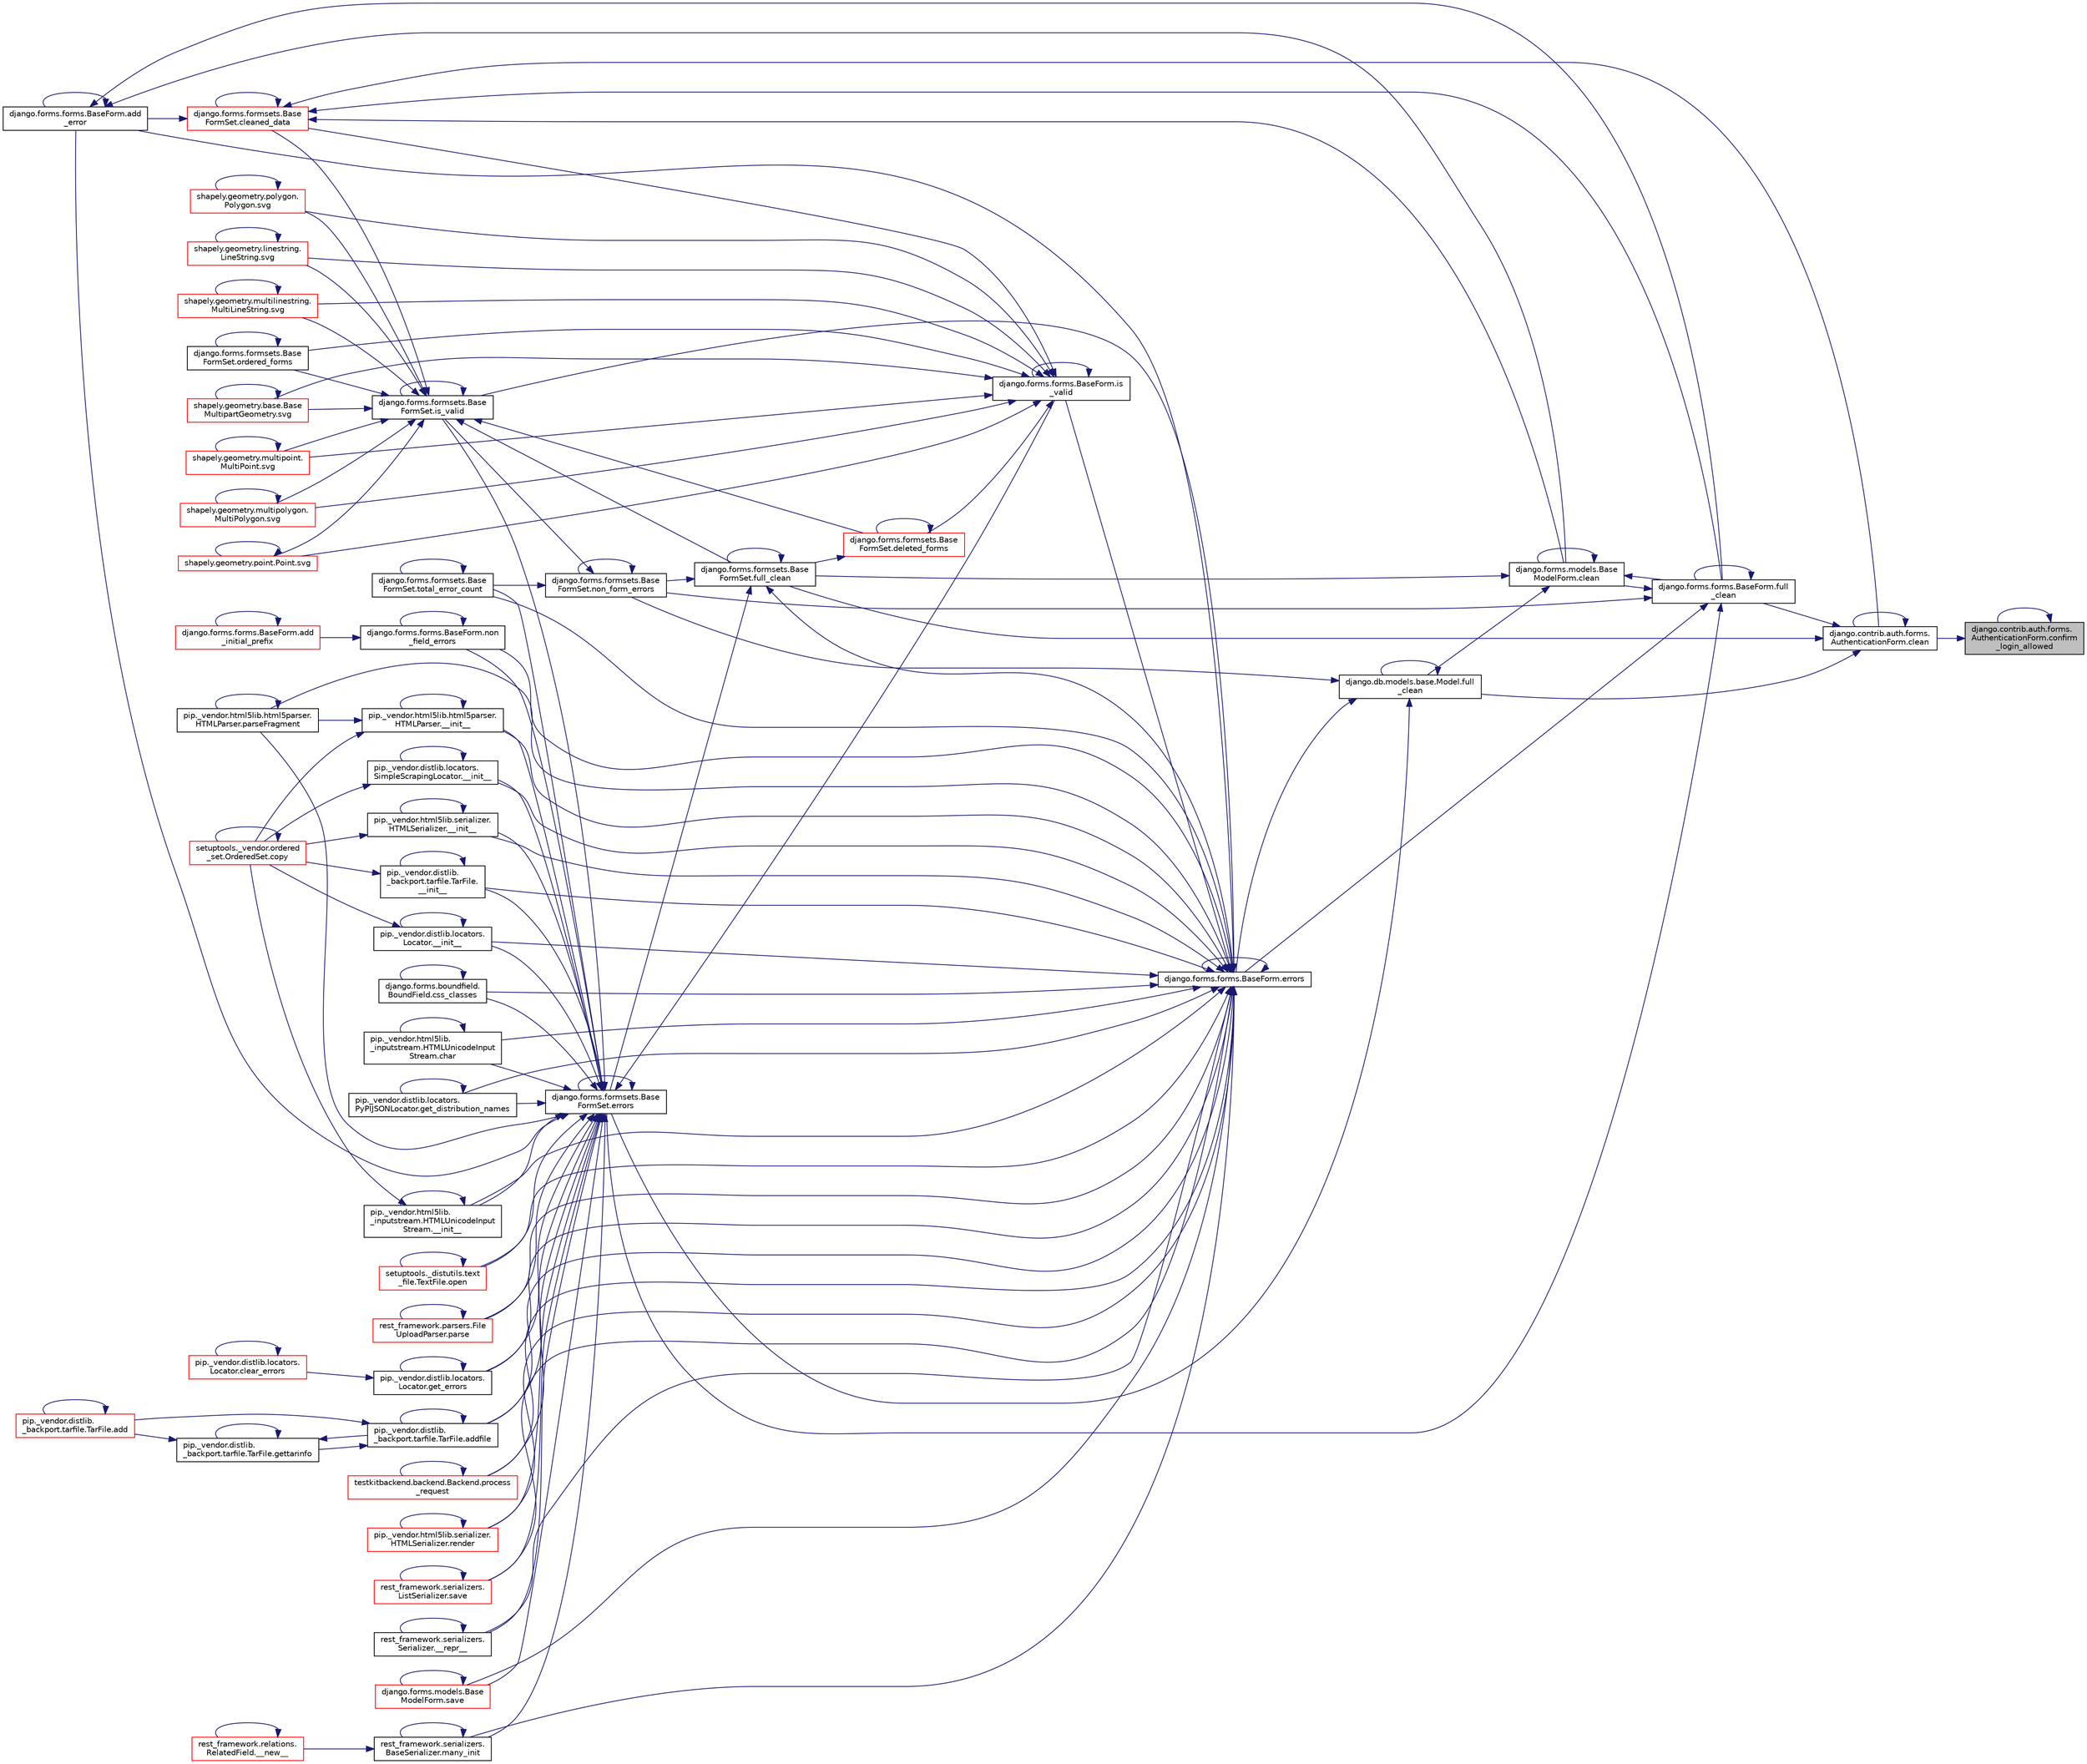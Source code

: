 digraph "django.contrib.auth.forms.AuthenticationForm.confirm_login_allowed"
{
 // LATEX_PDF_SIZE
  edge [fontname="Helvetica",fontsize="10",labelfontname="Helvetica",labelfontsize="10"];
  node [fontname="Helvetica",fontsize="10",shape=record];
  rankdir="RL";
  Node1 [label="django.contrib.auth.forms.\lAuthenticationForm.confirm\l_login_allowed",height=0.2,width=0.4,color="black", fillcolor="grey75", style="filled", fontcolor="black",tooltip=" "];
  Node1 -> Node2 [dir="back",color="midnightblue",fontsize="10",style="solid",fontname="Helvetica"];
  Node2 [label="django.contrib.auth.forms.\lAuthenticationForm.clean",height=0.2,width=0.4,color="black", fillcolor="white", style="filled",URL="$d3/d34/classdjango_1_1contrib_1_1auth_1_1forms_1_1_authentication_form.html#a7582ce605c846d85757b967f54ebbb3b",tooltip=" "];
  Node2 -> Node2 [dir="back",color="midnightblue",fontsize="10",style="solid",fontname="Helvetica"];
  Node2 -> Node3 [dir="back",color="midnightblue",fontsize="10",style="solid",fontname="Helvetica"];
  Node3 [label="django.forms.forms.BaseForm.full\l_clean",height=0.2,width=0.4,color="black", fillcolor="white", style="filled",URL="$d8/d44/classdjango_1_1forms_1_1forms_1_1_base_form.html#acb359d947a031d78659b4d55addd67fc",tooltip=" "];
  Node3 -> Node4 [dir="back",color="midnightblue",fontsize="10",style="solid",fontname="Helvetica"];
  Node4 [label="django.forms.models.Base\lModelForm.clean",height=0.2,width=0.4,color="black", fillcolor="white", style="filled",URL="$d8/dd8/classdjango_1_1forms_1_1models_1_1_base_model_form.html#abbcddac6d29c87ce3f49fba983f5df0a",tooltip=" "];
  Node4 -> Node4 [dir="back",color="midnightblue",fontsize="10",style="solid",fontname="Helvetica"];
  Node4 -> Node3 [dir="back",color="midnightblue",fontsize="10",style="solid",fontname="Helvetica"];
  Node4 -> Node5 [dir="back",color="midnightblue",fontsize="10",style="solid",fontname="Helvetica"];
  Node5 [label="django.forms.formsets.Base\lFormSet.full_clean",height=0.2,width=0.4,color="black", fillcolor="white", style="filled",URL="$d5/d7f/classdjango_1_1forms_1_1formsets_1_1_base_form_set.html#ab85a836f8efaf3f794e9c34d427967f7",tooltip=" "];
  Node5 -> Node6 [dir="back",color="midnightblue",fontsize="10",style="solid",fontname="Helvetica"];
  Node6 [label="django.forms.forms.BaseForm.errors",height=0.2,width=0.4,color="black", fillcolor="white", style="filled",URL="$d8/d44/classdjango_1_1forms_1_1forms_1_1_base_form.html#ad1f2f603258fa86762632a8c17fe5aa8",tooltip=" "];
  Node6 -> Node7 [dir="back",color="midnightblue",fontsize="10",style="solid",fontname="Helvetica"];
  Node7 [label="pip._vendor.html5lib.serializer.\lHTMLSerializer.__init__",height=0.2,width=0.4,color="black", fillcolor="white", style="filled",URL="$d1/d17/classpip_1_1__vendor_1_1html5lib_1_1serializer_1_1_h_t_m_l_serializer.html#ae1f820664d0ba0b48b7b321577f1e996",tooltip=" "];
  Node7 -> Node7 [dir="back",color="midnightblue",fontsize="10",style="solid",fontname="Helvetica"];
  Node7 -> Node8 [dir="back",color="midnightblue",fontsize="10",style="solid",fontname="Helvetica"];
  Node8 [label="setuptools._vendor.ordered\l_set.OrderedSet.copy",height=0.2,width=0.4,color="red", fillcolor="white", style="filled",URL="$d0/d40/classsetuptools_1_1__vendor_1_1ordered__set_1_1_ordered_set.html#a84224c403039b9dac5d2794d85073053",tooltip=" "];
  Node8 -> Node8 [dir="back",color="midnightblue",fontsize="10",style="solid",fontname="Helvetica"];
  Node6 -> Node348 [dir="back",color="midnightblue",fontsize="10",style="solid",fontname="Helvetica"];
  Node348 [label="pip._vendor.distlib.\l_backport.tarfile.TarFile.\l__init__",height=0.2,width=0.4,color="black", fillcolor="white", style="filled",URL="$d7/d1d/classpip_1_1__vendor_1_1distlib_1_1__backport_1_1tarfile_1_1_tar_file.html#a1dda6d9be63b3ae8186ae388015c11ff",tooltip=" "];
  Node348 -> Node348 [dir="back",color="midnightblue",fontsize="10",style="solid",fontname="Helvetica"];
  Node348 -> Node8 [dir="back",color="midnightblue",fontsize="10",style="solid",fontname="Helvetica"];
  Node6 -> Node349 [dir="back",color="midnightblue",fontsize="10",style="solid",fontname="Helvetica"];
  Node349 [label="pip._vendor.distlib.locators.\lLocator.__init__",height=0.2,width=0.4,color="black", fillcolor="white", style="filled",URL="$df/dda/classpip_1_1__vendor_1_1distlib_1_1locators_1_1_locator.html#af37665238a4ad058e6b2e4d6b77d0ffc",tooltip=" "];
  Node349 -> Node349 [dir="back",color="midnightblue",fontsize="10",style="solid",fontname="Helvetica"];
  Node349 -> Node8 [dir="back",color="midnightblue",fontsize="10",style="solid",fontname="Helvetica"];
  Node6 -> Node84 [dir="back",color="midnightblue",fontsize="10",style="solid",fontname="Helvetica"];
  Node84 [label="pip._vendor.html5lib.\l_inputstream.HTMLUnicodeInput\lStream.__init__",height=0.2,width=0.4,color="black", fillcolor="white", style="filled",URL="$de/dab/classpip_1_1__vendor_1_1html5lib_1_1__inputstream_1_1_h_t_m_l_unicode_input_stream.html#aae329b9a8ec6d32fbe6de851cf40357c",tooltip=" "];
  Node84 -> Node84 [dir="back",color="midnightblue",fontsize="10",style="solid",fontname="Helvetica"];
  Node84 -> Node8 [dir="back",color="midnightblue",fontsize="10",style="solid",fontname="Helvetica"];
  Node6 -> Node86 [dir="back",color="midnightblue",fontsize="10",style="solid",fontname="Helvetica"];
  Node86 [label="pip._vendor.html5lib.html5parser.\lHTMLParser.__init__",height=0.2,width=0.4,color="black", fillcolor="white", style="filled",URL="$dd/dcc/classpip_1_1__vendor_1_1html5lib_1_1html5parser_1_1_h_t_m_l_parser.html#ad9b0cd5d2f6a8f940f4efc6b6124c9be",tooltip=" "];
  Node86 -> Node86 [dir="back",color="midnightblue",fontsize="10",style="solid",fontname="Helvetica"];
  Node86 -> Node8 [dir="back",color="midnightblue",fontsize="10",style="solid",fontname="Helvetica"];
  Node86 -> Node87 [dir="back",color="midnightblue",fontsize="10",style="solid",fontname="Helvetica"];
  Node87 [label="pip._vendor.html5lib.html5parser.\lHTMLParser.parseFragment",height=0.2,width=0.4,color="black", fillcolor="white", style="filled",URL="$dd/dcc/classpip_1_1__vendor_1_1html5lib_1_1html5parser_1_1_h_t_m_l_parser.html#af5e775b80cbddbdecc4cd2782c6eacca",tooltip=" "];
  Node87 -> Node87 [dir="back",color="midnightblue",fontsize="10",style="solid",fontname="Helvetica"];
  Node6 -> Node350 [dir="back",color="midnightblue",fontsize="10",style="solid",fontname="Helvetica"];
  Node350 [label="pip._vendor.distlib.locators.\lSimpleScrapingLocator.__init__",height=0.2,width=0.4,color="black", fillcolor="white", style="filled",URL="$d6/d82/classpip_1_1__vendor_1_1distlib_1_1locators_1_1_simple_scraping_locator.html#a7a4c50e47ae95046ff9f9da7aeb8a391",tooltip=" "];
  Node350 -> Node350 [dir="back",color="midnightblue",fontsize="10",style="solid",fontname="Helvetica"];
  Node350 -> Node8 [dir="back",color="midnightblue",fontsize="10",style="solid",fontname="Helvetica"];
  Node6 -> Node351 [dir="back",color="midnightblue",fontsize="10",style="solid",fontname="Helvetica"];
  Node351 [label="rest_framework.serializers.\lSerializer.__repr__",height=0.2,width=0.4,color="black", fillcolor="white", style="filled",URL="$de/daf/classrest__framework_1_1serializers_1_1_serializer.html#aa4601d5e8fecc97212d2f753b9c44cc7",tooltip=" "];
  Node351 -> Node351 [dir="back",color="midnightblue",fontsize="10",style="solid",fontname="Helvetica"];
  Node6 -> Node352 [dir="back",color="midnightblue",fontsize="10",style="solid",fontname="Helvetica"];
  Node352 [label="django.forms.forms.BaseForm.add\l_error",height=0.2,width=0.4,color="black", fillcolor="white", style="filled",URL="$d8/d44/classdjango_1_1forms_1_1forms_1_1_base_form.html#acf2237ac07f8871141489ce1ae752f76",tooltip=" "];
  Node352 -> Node352 [dir="back",color="midnightblue",fontsize="10",style="solid",fontname="Helvetica"];
  Node352 -> Node4 [dir="back",color="midnightblue",fontsize="10",style="solid",fontname="Helvetica"];
  Node352 -> Node3 [dir="back",color="midnightblue",fontsize="10",style="solid",fontname="Helvetica"];
  Node6 -> Node353 [dir="back",color="midnightblue",fontsize="10",style="solid",fontname="Helvetica"];
  Node353 [label="pip._vendor.distlib.\l_backport.tarfile.TarFile.addfile",height=0.2,width=0.4,color="black", fillcolor="white", style="filled",URL="$d7/d1d/classpip_1_1__vendor_1_1distlib_1_1__backport_1_1tarfile_1_1_tar_file.html#a9f460122e2a988ec31b0e1a7a2d18244",tooltip=" "];
  Node353 -> Node71 [dir="back",color="midnightblue",fontsize="10",style="solid",fontname="Helvetica"];
  Node71 [label="pip._vendor.distlib.\l_backport.tarfile.TarFile.add",height=0.2,width=0.4,color="red", fillcolor="white", style="filled",URL="$d7/d1d/classpip_1_1__vendor_1_1distlib_1_1__backport_1_1tarfile_1_1_tar_file.html#a79067a66314d66032cb43144c54355a2",tooltip=" "];
  Node71 -> Node71 [dir="back",color="midnightblue",fontsize="10",style="solid",fontname="Helvetica"];
  Node353 -> Node353 [dir="back",color="midnightblue",fontsize="10",style="solid",fontname="Helvetica"];
  Node353 -> Node354 [dir="back",color="midnightblue",fontsize="10",style="solid",fontname="Helvetica"];
  Node354 [label="pip._vendor.distlib.\l_backport.tarfile.TarFile.gettarinfo",height=0.2,width=0.4,color="black", fillcolor="white", style="filled",URL="$d7/d1d/classpip_1_1__vendor_1_1distlib_1_1__backport_1_1tarfile_1_1_tar_file.html#aa64c5b98909e7c3064cbb52e5025794e",tooltip=" "];
  Node354 -> Node71 [dir="back",color="midnightblue",fontsize="10",style="solid",fontname="Helvetica"];
  Node354 -> Node353 [dir="back",color="midnightblue",fontsize="10",style="solid",fontname="Helvetica"];
  Node354 -> Node354 [dir="back",color="midnightblue",fontsize="10",style="solid",fontname="Helvetica"];
  Node6 -> Node355 [dir="back",color="midnightblue",fontsize="10",style="solid",fontname="Helvetica"];
  Node355 [label="pip._vendor.html5lib.\l_inputstream.HTMLUnicodeInput\lStream.char",height=0.2,width=0.4,color="black", fillcolor="white", style="filled",URL="$de/dab/classpip_1_1__vendor_1_1html5lib_1_1__inputstream_1_1_h_t_m_l_unicode_input_stream.html#a6078d7bf2b9ee2304ba083f762440a83",tooltip=" "];
  Node355 -> Node355 [dir="back",color="midnightblue",fontsize="10",style="solid",fontname="Helvetica"];
  Node6 -> Node356 [dir="back",color="midnightblue",fontsize="10",style="solid",fontname="Helvetica"];
  Node356 [label="django.forms.boundfield.\lBoundField.css_classes",height=0.2,width=0.4,color="black", fillcolor="white", style="filled",URL="$da/d92/classdjango_1_1forms_1_1boundfield_1_1_bound_field.html#a957299f7e1f8b9f554188b9b670d0426",tooltip=" "];
  Node356 -> Node356 [dir="back",color="midnightblue",fontsize="10",style="solid",fontname="Helvetica"];
  Node6 -> Node6 [dir="back",color="midnightblue",fontsize="10",style="solid",fontname="Helvetica"];
  Node6 -> Node357 [dir="back",color="midnightblue",fontsize="10",style="solid",fontname="Helvetica"];
  Node357 [label="pip._vendor.distlib.locators.\lPyPIJSONLocator.get_distribution_names",height=0.2,width=0.4,color="black", fillcolor="white", style="filled",URL="$d1/d11/classpip_1_1__vendor_1_1distlib_1_1locators_1_1_py_p_i_j_s_o_n_locator.html#a2a74400546b1af992cc79ae780c014d9",tooltip=" "];
  Node357 -> Node357 [dir="back",color="midnightblue",fontsize="10",style="solid",fontname="Helvetica"];
  Node6 -> Node358 [dir="back",color="midnightblue",fontsize="10",style="solid",fontname="Helvetica"];
  Node358 [label="pip._vendor.distlib.locators.\lLocator.get_errors",height=0.2,width=0.4,color="black", fillcolor="white", style="filled",URL="$df/dda/classpip_1_1__vendor_1_1distlib_1_1locators_1_1_locator.html#a001dcda572c307fbc81dc17c1056df8a",tooltip=" "];
  Node358 -> Node359 [dir="back",color="midnightblue",fontsize="10",style="solid",fontname="Helvetica"];
  Node359 [label="pip._vendor.distlib.locators.\lLocator.clear_errors",height=0.2,width=0.4,color="red", fillcolor="white", style="filled",URL="$df/dda/classpip_1_1__vendor_1_1distlib_1_1locators_1_1_locator.html#a3d419a5885dcd829fd06b8230c8495e8",tooltip=" "];
  Node359 -> Node359 [dir="back",color="midnightblue",fontsize="10",style="solid",fontname="Helvetica"];
  Node358 -> Node358 [dir="back",color="midnightblue",fontsize="10",style="solid",fontname="Helvetica"];
  Node6 -> Node362 [dir="back",color="midnightblue",fontsize="10",style="solid",fontname="Helvetica"];
  Node362 [label="django.forms.forms.BaseForm.is\l_valid",height=0.2,width=0.4,color="black", fillcolor="white", style="filled",URL="$d8/d44/classdjango_1_1forms_1_1forms_1_1_base_form.html#a372b23ad4096720b6f27077eab1b0b89",tooltip=" "];
  Node362 -> Node363 [dir="back",color="midnightblue",fontsize="10",style="solid",fontname="Helvetica"];
  Node363 [label="django.forms.formsets.Base\lFormSet.cleaned_data",height=0.2,width=0.4,color="red", fillcolor="white", style="filled",URL="$d5/d7f/classdjango_1_1forms_1_1formsets_1_1_base_form_set.html#aa38b8e30dcee162b6d31447ab61d43fc",tooltip=" "];
  Node363 -> Node352 [dir="back",color="midnightblue",fontsize="10",style="solid",fontname="Helvetica"];
  Node363 -> Node2 [dir="back",color="midnightblue",fontsize="10",style="solid",fontname="Helvetica"];
  Node363 -> Node4 [dir="back",color="midnightblue",fontsize="10",style="solid",fontname="Helvetica"];
  Node363 -> Node363 [dir="back",color="midnightblue",fontsize="10",style="solid",fontname="Helvetica"];
  Node363 -> Node3 [dir="back",color="midnightblue",fontsize="10",style="solid",fontname="Helvetica"];
  Node362 -> Node372 [dir="back",color="midnightblue",fontsize="10",style="solid",fontname="Helvetica"];
  Node372 [label="django.forms.formsets.Base\lFormSet.deleted_forms",height=0.2,width=0.4,color="red", fillcolor="white", style="filled",URL="$d5/d7f/classdjango_1_1forms_1_1formsets_1_1_base_form_set.html#a83a631f99dd905ea879d33b0675bc55a",tooltip=" "];
  Node372 -> Node372 [dir="back",color="midnightblue",fontsize="10",style="solid",fontname="Helvetica"];
  Node372 -> Node5 [dir="back",color="midnightblue",fontsize="10",style="solid",fontname="Helvetica"];
  Node362 -> Node362 [dir="back",color="midnightblue",fontsize="10",style="solid",fontname="Helvetica"];
  Node362 -> Node373 [dir="back",color="midnightblue",fontsize="10",style="solid",fontname="Helvetica"];
  Node373 [label="django.forms.formsets.Base\lFormSet.ordered_forms",height=0.2,width=0.4,color="black", fillcolor="white", style="filled",URL="$d5/d7f/classdjango_1_1forms_1_1formsets_1_1_base_form_set.html#a91c44cf8c2c33e9317d96b70ada86fc1",tooltip=" "];
  Node373 -> Node373 [dir="back",color="midnightblue",fontsize="10",style="solid",fontname="Helvetica"];
  Node362 -> Node374 [dir="back",color="midnightblue",fontsize="10",style="solid",fontname="Helvetica"];
  Node374 [label="shapely.geometry.base.Base\lMultipartGeometry.svg",height=0.2,width=0.4,color="red", fillcolor="white", style="filled",URL="$df/d4a/classshapely_1_1geometry_1_1base_1_1_base_multipart_geometry.html#ab3c5d23883fb6e2ca4a08827f3daed09",tooltip=" "];
  Node374 -> Node374 [dir="back",color="midnightblue",fontsize="10",style="solid",fontname="Helvetica"];
  Node362 -> Node376 [dir="back",color="midnightblue",fontsize="10",style="solid",fontname="Helvetica"];
  Node376 [label="shapely.geometry.multipoint.\lMultiPoint.svg",height=0.2,width=0.4,color="red", fillcolor="white", style="filled",URL="$d2/dbf/classshapely_1_1geometry_1_1multipoint_1_1_multi_point.html#a81b9a82bf73bbb4ce8e9f0be3958f25b",tooltip=" "];
  Node376 -> Node376 [dir="back",color="midnightblue",fontsize="10",style="solid",fontname="Helvetica"];
  Node362 -> Node377 [dir="back",color="midnightblue",fontsize="10",style="solid",fontname="Helvetica"];
  Node377 [label="shapely.geometry.multipolygon.\lMultiPolygon.svg",height=0.2,width=0.4,color="red", fillcolor="white", style="filled",URL="$dd/dfe/classshapely_1_1geometry_1_1multipolygon_1_1_multi_polygon.html#ae43c7abeb3ed27118443ed8d3bad2cd9",tooltip=" "];
  Node377 -> Node377 [dir="back",color="midnightblue",fontsize="10",style="solid",fontname="Helvetica"];
  Node362 -> Node378 [dir="back",color="midnightblue",fontsize="10",style="solid",fontname="Helvetica"];
  Node378 [label="shapely.geometry.point.Point.svg",height=0.2,width=0.4,color="red", fillcolor="white", style="filled",URL="$df/d60/classshapely_1_1geometry_1_1point_1_1_point.html#ad33001692547747e651e573029db3a74",tooltip=" "];
  Node378 -> Node378 [dir="back",color="midnightblue",fontsize="10",style="solid",fontname="Helvetica"];
  Node362 -> Node379 [dir="back",color="midnightblue",fontsize="10",style="solid",fontname="Helvetica"];
  Node379 [label="shapely.geometry.polygon.\lPolygon.svg",height=0.2,width=0.4,color="red", fillcolor="white", style="filled",URL="$da/d80/classshapely_1_1geometry_1_1polygon_1_1_polygon.html#a75c7940bc237d466e847661bd41ce361",tooltip=" "];
  Node379 -> Node379 [dir="back",color="midnightblue",fontsize="10",style="solid",fontname="Helvetica"];
  Node362 -> Node380 [dir="back",color="midnightblue",fontsize="10",style="solid",fontname="Helvetica"];
  Node380 [label="shapely.geometry.linestring.\lLineString.svg",height=0.2,width=0.4,color="red", fillcolor="white", style="filled",URL="$df/dda/classshapely_1_1geometry_1_1linestring_1_1_line_string.html#a38067815f5f8f52eec8b27706f56f988",tooltip=" "];
  Node380 -> Node380 [dir="back",color="midnightblue",fontsize="10",style="solid",fontname="Helvetica"];
  Node362 -> Node381 [dir="back",color="midnightblue",fontsize="10",style="solid",fontname="Helvetica"];
  Node381 [label="shapely.geometry.multilinestring.\lMultiLineString.svg",height=0.2,width=0.4,color="red", fillcolor="white", style="filled",URL="$d8/d6a/classshapely_1_1geometry_1_1multilinestring_1_1_multi_line_string.html#a7bcaf61993c822ec4a50e82e7cecc2ea",tooltip=" "];
  Node381 -> Node381 [dir="back",color="midnightblue",fontsize="10",style="solid",fontname="Helvetica"];
  Node6 -> Node382 [dir="back",color="midnightblue",fontsize="10",style="solid",fontname="Helvetica"];
  Node382 [label="django.forms.formsets.Base\lFormSet.is_valid",height=0.2,width=0.4,color="black", fillcolor="white", style="filled",URL="$d5/d7f/classdjango_1_1forms_1_1formsets_1_1_base_form_set.html#ac556f386c1300678a3d58cbe8e9c7bef",tooltip=" "];
  Node382 -> Node363 [dir="back",color="midnightblue",fontsize="10",style="solid",fontname="Helvetica"];
  Node382 -> Node372 [dir="back",color="midnightblue",fontsize="10",style="solid",fontname="Helvetica"];
  Node382 -> Node5 [dir="back",color="midnightblue",fontsize="10",style="solid",fontname="Helvetica"];
  Node382 -> Node382 [dir="back",color="midnightblue",fontsize="10",style="solid",fontname="Helvetica"];
  Node382 -> Node373 [dir="back",color="midnightblue",fontsize="10",style="solid",fontname="Helvetica"];
  Node382 -> Node374 [dir="back",color="midnightblue",fontsize="10",style="solid",fontname="Helvetica"];
  Node382 -> Node376 [dir="back",color="midnightblue",fontsize="10",style="solid",fontname="Helvetica"];
  Node382 -> Node377 [dir="back",color="midnightblue",fontsize="10",style="solid",fontname="Helvetica"];
  Node382 -> Node378 [dir="back",color="midnightblue",fontsize="10",style="solid",fontname="Helvetica"];
  Node382 -> Node379 [dir="back",color="midnightblue",fontsize="10",style="solid",fontname="Helvetica"];
  Node382 -> Node380 [dir="back",color="midnightblue",fontsize="10",style="solid",fontname="Helvetica"];
  Node382 -> Node381 [dir="back",color="midnightblue",fontsize="10",style="solid",fontname="Helvetica"];
  Node6 -> Node194 [dir="back",color="midnightblue",fontsize="10",style="solid",fontname="Helvetica"];
  Node194 [label="rest_framework.serializers.\lBaseSerializer.many_init",height=0.2,width=0.4,color="black", fillcolor="white", style="filled",URL="$d9/de7/classrest__framework_1_1serializers_1_1_base_serializer.html#aa66062b6866b3306c40d310e19b25971",tooltip=" "];
  Node194 -> Node195 [dir="back",color="midnightblue",fontsize="10",style="solid",fontname="Helvetica"];
  Node195 [label="rest_framework.relations.\lRelatedField.__new__",height=0.2,width=0.4,color="red", fillcolor="white", style="filled",URL="$d4/d5c/classrest__framework_1_1relations_1_1_related_field.html#a9c0045d2dbd9499413a1f48f03f74d1a",tooltip=" "];
  Node195 -> Node195 [dir="back",color="midnightblue",fontsize="10",style="solid",fontname="Helvetica"];
  Node194 -> Node194 [dir="back",color="midnightblue",fontsize="10",style="solid",fontname="Helvetica"];
  Node6 -> Node383 [dir="back",color="midnightblue",fontsize="10",style="solid",fontname="Helvetica"];
  Node383 [label="django.forms.forms.BaseForm.non\l_field_errors",height=0.2,width=0.4,color="black", fillcolor="white", style="filled",URL="$d8/d44/classdjango_1_1forms_1_1forms_1_1_base_form.html#abc61a5de1f1fc6a524d021877d2cb332",tooltip=" "];
  Node383 -> Node384 [dir="back",color="midnightblue",fontsize="10",style="solid",fontname="Helvetica"];
  Node384 [label="django.forms.forms.BaseForm.add\l_initial_prefix",height=0.2,width=0.4,color="red", fillcolor="white", style="filled",URL="$d8/d44/classdjango_1_1forms_1_1forms_1_1_base_form.html#abddd2ba75710301e26f64a914778cdc6",tooltip=" "];
  Node384 -> Node384 [dir="back",color="midnightblue",fontsize="10",style="solid",fontname="Helvetica"];
  Node383 -> Node383 [dir="back",color="midnightblue",fontsize="10",style="solid",fontname="Helvetica"];
  Node6 -> Node386 [dir="back",color="midnightblue",fontsize="10",style="solid",fontname="Helvetica"];
  Node386 [label="setuptools._distutils.text\l_file.TextFile.open",height=0.2,width=0.4,color="red", fillcolor="white", style="filled",URL="$da/d41/classsetuptools_1_1__distutils_1_1text__file_1_1_text_file.html#ae603687e438433de3b47c9fc729c2f29",tooltip=" "];
  Node386 -> Node386 [dir="back",color="midnightblue",fontsize="10",style="solid",fontname="Helvetica"];
  Node6 -> Node389 [dir="back",color="midnightblue",fontsize="10",style="solid",fontname="Helvetica"];
  Node389 [label="rest_framework.parsers.File\lUploadParser.parse",height=0.2,width=0.4,color="red", fillcolor="white", style="filled",URL="$d5/d4e/classrest__framework_1_1parsers_1_1_file_upload_parser.html#ad1e3e1c76e8130e42f5d8c93ccfebeb9",tooltip=" "];
  Node389 -> Node389 [dir="back",color="midnightblue",fontsize="10",style="solid",fontname="Helvetica"];
  Node6 -> Node87 [dir="back",color="midnightblue",fontsize="10",style="solid",fontname="Helvetica"];
  Node6 -> Node395 [dir="back",color="midnightblue",fontsize="10",style="solid",fontname="Helvetica"];
  Node395 [label="testkitbackend.backend.Backend.process\l_request",height=0.2,width=0.4,color="red", fillcolor="white", style="filled",URL="$d3/d9c/classtestkitbackend_1_1backend_1_1_backend.html#a7e6c66d8e4b78ac0e0555fd95aa28703",tooltip=" "];
  Node395 -> Node395 [dir="back",color="midnightblue",fontsize="10",style="solid",fontname="Helvetica"];
  Node6 -> Node132 [dir="back",color="midnightblue",fontsize="10",style="solid",fontname="Helvetica"];
  Node132 [label="pip._vendor.html5lib.serializer.\lHTMLSerializer.render",height=0.2,width=0.4,color="red", fillcolor="white", style="filled",URL="$d1/d17/classpip_1_1__vendor_1_1html5lib_1_1serializer_1_1_h_t_m_l_serializer.html#a24277c42df8722ba57624ed6dcedc6ea",tooltip=" "];
  Node132 -> Node132 [dir="back",color="midnightblue",fontsize="10",style="solid",fontname="Helvetica"];
  Node6 -> Node203 [dir="back",color="midnightblue",fontsize="10",style="solid",fontname="Helvetica"];
  Node203 [label="rest_framework.serializers.\lListSerializer.save",height=0.2,width=0.4,color="red", fillcolor="white", style="filled",URL="$d9/dee/classrest__framework_1_1serializers_1_1_list_serializer.html#aae894406720700029ad7bfd9accd04dc",tooltip=" "];
  Node203 -> Node203 [dir="back",color="midnightblue",fontsize="10",style="solid",fontname="Helvetica"];
  Node6 -> Node397 [dir="back",color="midnightblue",fontsize="10",style="solid",fontname="Helvetica"];
  Node397 [label="django.forms.models.Base\lModelForm.save",height=0.2,width=0.4,color="red", fillcolor="white", style="filled",URL="$d8/dd8/classdjango_1_1forms_1_1models_1_1_base_model_form.html#ad74859e0ce221da998f157156a4c3450",tooltip=" "];
  Node397 -> Node397 [dir="back",color="midnightblue",fontsize="10",style="solid",fontname="Helvetica"];
  Node6 -> Node398 [dir="back",color="midnightblue",fontsize="10",style="solid",fontname="Helvetica"];
  Node398 [label="django.forms.formsets.Base\lFormSet.total_error_count",height=0.2,width=0.4,color="black", fillcolor="white", style="filled",URL="$d5/d7f/classdjango_1_1forms_1_1formsets_1_1_base_form_set.html#aa8768f079003eb89dac27d2580c01935",tooltip=" "];
  Node398 -> Node398 [dir="back",color="midnightblue",fontsize="10",style="solid",fontname="Helvetica"];
  Node5 -> Node347 [dir="back",color="midnightblue",fontsize="10",style="solid",fontname="Helvetica"];
  Node347 [label="django.forms.formsets.Base\lFormSet.errors",height=0.2,width=0.4,color="black", fillcolor="white", style="filled",URL="$d5/d7f/classdjango_1_1forms_1_1formsets_1_1_base_form_set.html#a3beee57c0d0f934ac19a621dfa83193c",tooltip=" "];
  Node347 -> Node7 [dir="back",color="midnightblue",fontsize="10",style="solid",fontname="Helvetica"];
  Node347 -> Node348 [dir="back",color="midnightblue",fontsize="10",style="solid",fontname="Helvetica"];
  Node347 -> Node349 [dir="back",color="midnightblue",fontsize="10",style="solid",fontname="Helvetica"];
  Node347 -> Node84 [dir="back",color="midnightblue",fontsize="10",style="solid",fontname="Helvetica"];
  Node347 -> Node86 [dir="back",color="midnightblue",fontsize="10",style="solid",fontname="Helvetica"];
  Node347 -> Node350 [dir="back",color="midnightblue",fontsize="10",style="solid",fontname="Helvetica"];
  Node347 -> Node351 [dir="back",color="midnightblue",fontsize="10",style="solid",fontname="Helvetica"];
  Node347 -> Node352 [dir="back",color="midnightblue",fontsize="10",style="solid",fontname="Helvetica"];
  Node347 -> Node353 [dir="back",color="midnightblue",fontsize="10",style="solid",fontname="Helvetica"];
  Node347 -> Node355 [dir="back",color="midnightblue",fontsize="10",style="solid",fontname="Helvetica"];
  Node347 -> Node356 [dir="back",color="midnightblue",fontsize="10",style="solid",fontname="Helvetica"];
  Node347 -> Node347 [dir="back",color="midnightblue",fontsize="10",style="solid",fontname="Helvetica"];
  Node347 -> Node357 [dir="back",color="midnightblue",fontsize="10",style="solid",fontname="Helvetica"];
  Node347 -> Node358 [dir="back",color="midnightblue",fontsize="10",style="solid",fontname="Helvetica"];
  Node347 -> Node362 [dir="back",color="midnightblue",fontsize="10",style="solid",fontname="Helvetica"];
  Node347 -> Node382 [dir="back",color="midnightblue",fontsize="10",style="solid",fontname="Helvetica"];
  Node347 -> Node194 [dir="back",color="midnightblue",fontsize="10",style="solid",fontname="Helvetica"];
  Node347 -> Node383 [dir="back",color="midnightblue",fontsize="10",style="solid",fontname="Helvetica"];
  Node347 -> Node386 [dir="back",color="midnightblue",fontsize="10",style="solid",fontname="Helvetica"];
  Node347 -> Node389 [dir="back",color="midnightblue",fontsize="10",style="solid",fontname="Helvetica"];
  Node347 -> Node87 [dir="back",color="midnightblue",fontsize="10",style="solid",fontname="Helvetica"];
  Node347 -> Node395 [dir="back",color="midnightblue",fontsize="10",style="solid",fontname="Helvetica"];
  Node347 -> Node132 [dir="back",color="midnightblue",fontsize="10",style="solid",fontname="Helvetica"];
  Node347 -> Node203 [dir="back",color="midnightblue",fontsize="10",style="solid",fontname="Helvetica"];
  Node347 -> Node397 [dir="back",color="midnightblue",fontsize="10",style="solid",fontname="Helvetica"];
  Node347 -> Node398 [dir="back",color="midnightblue",fontsize="10",style="solid",fontname="Helvetica"];
  Node5 -> Node5 [dir="back",color="midnightblue",fontsize="10",style="solid",fontname="Helvetica"];
  Node5 -> Node399 [dir="back",color="midnightblue",fontsize="10",style="solid",fontname="Helvetica"];
  Node399 [label="django.forms.formsets.Base\lFormSet.non_form_errors",height=0.2,width=0.4,color="black", fillcolor="white", style="filled",URL="$d5/d7f/classdjango_1_1forms_1_1formsets_1_1_base_form_set.html#a1d05547548a4662138e11e22e4795f52",tooltip=" "];
  Node399 -> Node382 [dir="back",color="midnightblue",fontsize="10",style="solid",fontname="Helvetica"];
  Node399 -> Node399 [dir="back",color="midnightblue",fontsize="10",style="solid",fontname="Helvetica"];
  Node399 -> Node398 [dir="back",color="midnightblue",fontsize="10",style="solid",fontname="Helvetica"];
  Node4 -> Node346 [dir="back",color="midnightblue",fontsize="10",style="solid",fontname="Helvetica"];
  Node346 [label="django.db.models.base.Model.full\l_clean",height=0.2,width=0.4,color="black", fillcolor="white", style="filled",URL="$da/d39/classdjango_1_1db_1_1models_1_1base_1_1_model.html#a29e9a703ef45c4d00285f419164ae278",tooltip=" "];
  Node346 -> Node6 [dir="back",color="midnightblue",fontsize="10",style="solid",fontname="Helvetica"];
  Node346 -> Node347 [dir="back",color="midnightblue",fontsize="10",style="solid",fontname="Helvetica"];
  Node346 -> Node346 [dir="back",color="midnightblue",fontsize="10",style="solid",fontname="Helvetica"];
  Node346 -> Node399 [dir="back",color="midnightblue",fontsize="10",style="solid",fontname="Helvetica"];
  Node3 -> Node6 [dir="back",color="midnightblue",fontsize="10",style="solid",fontname="Helvetica"];
  Node3 -> Node347 [dir="back",color="midnightblue",fontsize="10",style="solid",fontname="Helvetica"];
  Node3 -> Node3 [dir="back",color="midnightblue",fontsize="10",style="solid",fontname="Helvetica"];
  Node3 -> Node399 [dir="back",color="midnightblue",fontsize="10",style="solid",fontname="Helvetica"];
  Node2 -> Node5 [dir="back",color="midnightblue",fontsize="10",style="solid",fontname="Helvetica"];
  Node2 -> Node346 [dir="back",color="midnightblue",fontsize="10",style="solid",fontname="Helvetica"];
  Node1 -> Node1 [dir="back",color="midnightblue",fontsize="10",style="solid",fontname="Helvetica"];
}
